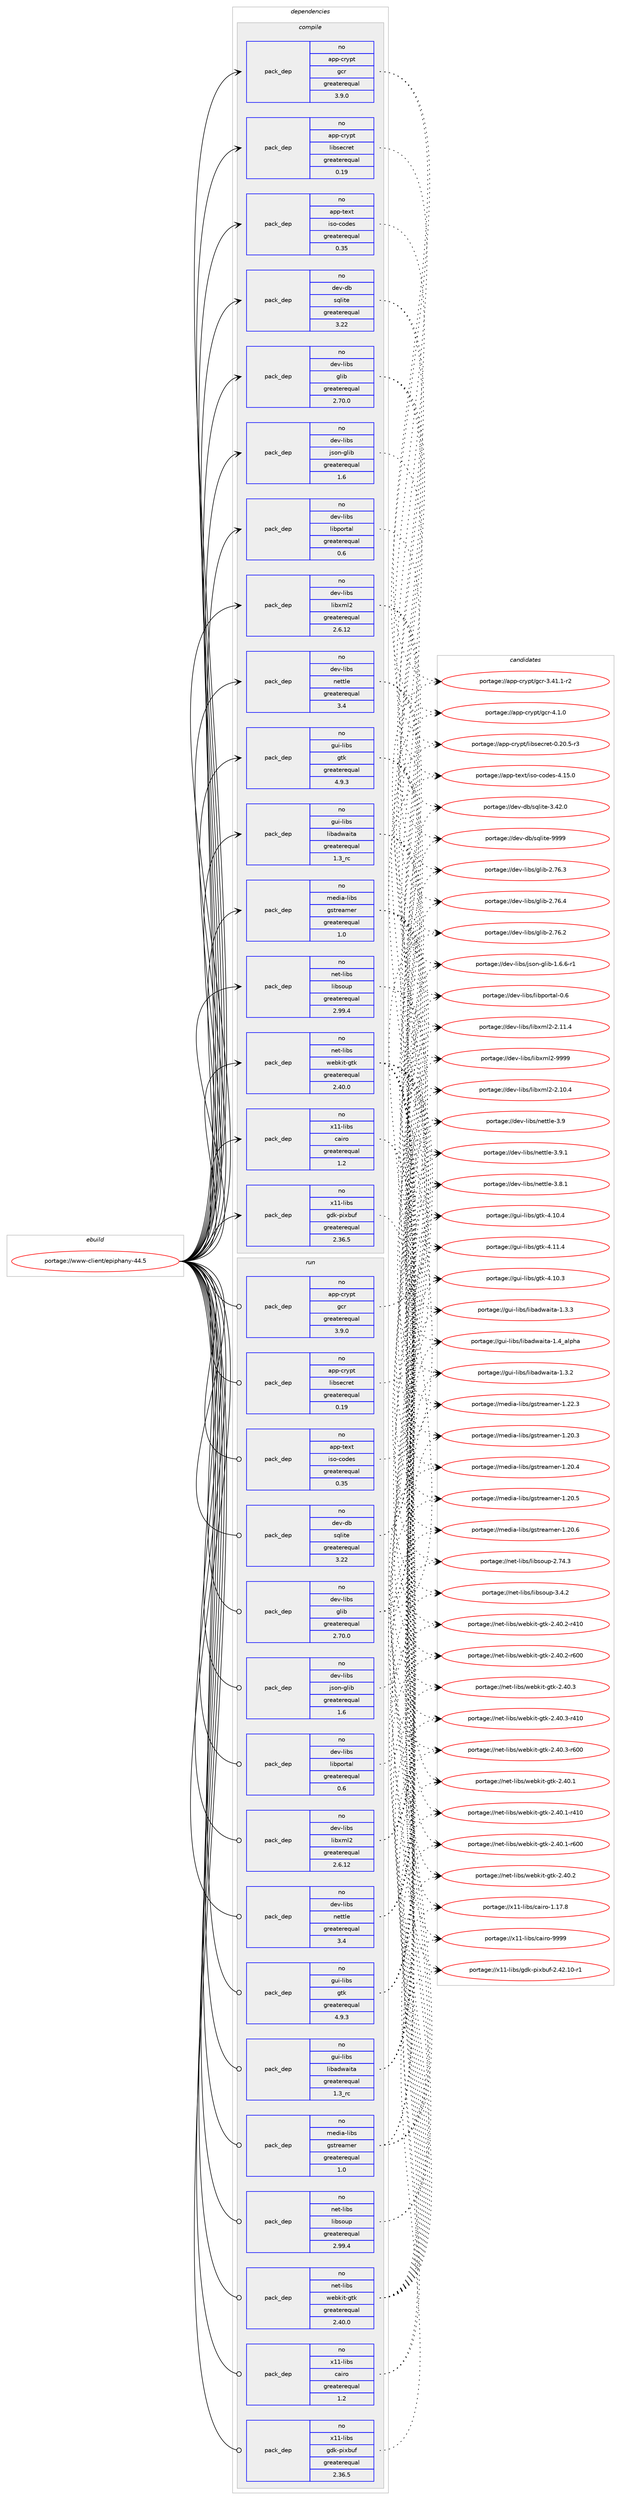 digraph prolog {

# *************
# Graph options
# *************

newrank=true;
concentrate=true;
compound=true;
graph [rankdir=LR,fontname=Helvetica,fontsize=10,ranksep=1.5];#, ranksep=2.5, nodesep=0.2];
edge  [arrowhead=vee];
node  [fontname=Helvetica,fontsize=10];

# **********
# The ebuild
# **********

subgraph cluster_leftcol {
color=gray;
rank=same;
label=<<i>ebuild</i>>;
id [label="portage://www-client/epiphany-44.5", color=red, width=4, href="../www-client/epiphany-44.5.svg"];
}

# ****************
# The dependencies
# ****************

subgraph cluster_midcol {
color=gray;
label=<<i>dependencies</i>>;
subgraph cluster_compile {
fillcolor="#eeeeee";
style=filled;
label=<<i>compile</i>>;
# *** BEGIN UNKNOWN DEPENDENCY TYPE (TODO) ***
# id -> package_dependency(portage://www-client/epiphany-44.5,install,no,app-arch,libarchive,none,[,,],any_same_slot,[])
# *** END UNKNOWN DEPENDENCY TYPE (TODO) ***

subgraph pack1407 {
dependency2728 [label=<<TABLE BORDER="0" CELLBORDER="1" CELLSPACING="0" CELLPADDING="4" WIDTH="220"><TR><TD ROWSPAN="6" CELLPADDING="30">pack_dep</TD></TR><TR><TD WIDTH="110">no</TD></TR><TR><TD>app-crypt</TD></TR><TR><TD>gcr</TD></TR><TR><TD>greaterequal</TD></TR><TR><TD>3.9.0</TD></TR></TABLE>>, shape=none, color=blue];
}
id:e -> dependency2728:w [weight=20,style="solid",arrowhead="vee"];
subgraph pack1408 {
dependency2729 [label=<<TABLE BORDER="0" CELLBORDER="1" CELLSPACING="0" CELLPADDING="4" WIDTH="220"><TR><TD ROWSPAN="6" CELLPADDING="30">pack_dep</TD></TR><TR><TD WIDTH="110">no</TD></TR><TR><TD>app-crypt</TD></TR><TR><TD>libsecret</TD></TR><TR><TD>greaterequal</TD></TR><TR><TD>0.19</TD></TR></TABLE>>, shape=none, color=blue];
}
id:e -> dependency2729:w [weight=20,style="solid",arrowhead="vee"];
subgraph pack1409 {
dependency2730 [label=<<TABLE BORDER="0" CELLBORDER="1" CELLSPACING="0" CELLPADDING="4" WIDTH="220"><TR><TD ROWSPAN="6" CELLPADDING="30">pack_dep</TD></TR><TR><TD WIDTH="110">no</TD></TR><TR><TD>app-text</TD></TR><TR><TD>iso-codes</TD></TR><TR><TD>greaterequal</TD></TR><TR><TD>0.35</TD></TR></TABLE>>, shape=none, color=blue];
}
id:e -> dependency2730:w [weight=20,style="solid",arrowhead="vee"];
subgraph pack1410 {
dependency2731 [label=<<TABLE BORDER="0" CELLBORDER="1" CELLSPACING="0" CELLPADDING="4" WIDTH="220"><TR><TD ROWSPAN="6" CELLPADDING="30">pack_dep</TD></TR><TR><TD WIDTH="110">no</TD></TR><TR><TD>dev-db</TD></TR><TR><TD>sqlite</TD></TR><TR><TD>greaterequal</TD></TR><TR><TD>3.22</TD></TR></TABLE>>, shape=none, color=blue];
}
id:e -> dependency2731:w [weight=20,style="solid",arrowhead="vee"];
subgraph pack1411 {
dependency2732 [label=<<TABLE BORDER="0" CELLBORDER="1" CELLSPACING="0" CELLPADDING="4" WIDTH="220"><TR><TD ROWSPAN="6" CELLPADDING="30">pack_dep</TD></TR><TR><TD WIDTH="110">no</TD></TR><TR><TD>dev-libs</TD></TR><TR><TD>glib</TD></TR><TR><TD>greaterequal</TD></TR><TR><TD>2.70.0</TD></TR></TABLE>>, shape=none, color=blue];
}
id:e -> dependency2732:w [weight=20,style="solid",arrowhead="vee"];
# *** BEGIN UNKNOWN DEPENDENCY TYPE (TODO) ***
# id -> package_dependency(portage://www-client/epiphany-44.5,install,no,dev-libs,gmp,none,[,,],[slot(0),equal],[])
# *** END UNKNOWN DEPENDENCY TYPE (TODO) ***

subgraph pack1412 {
dependency2733 [label=<<TABLE BORDER="0" CELLBORDER="1" CELLSPACING="0" CELLPADDING="4" WIDTH="220"><TR><TD ROWSPAN="6" CELLPADDING="30">pack_dep</TD></TR><TR><TD WIDTH="110">no</TD></TR><TR><TD>dev-libs</TD></TR><TR><TD>json-glib</TD></TR><TR><TD>greaterequal</TD></TR><TR><TD>1.6</TD></TR></TABLE>>, shape=none, color=blue];
}
id:e -> dependency2733:w [weight=20,style="solid",arrowhead="vee"];
subgraph pack1413 {
dependency2734 [label=<<TABLE BORDER="0" CELLBORDER="1" CELLSPACING="0" CELLPADDING="4" WIDTH="220"><TR><TD ROWSPAN="6" CELLPADDING="30">pack_dep</TD></TR><TR><TD WIDTH="110">no</TD></TR><TR><TD>dev-libs</TD></TR><TR><TD>libportal</TD></TR><TR><TD>greaterequal</TD></TR><TR><TD>0.6</TD></TR></TABLE>>, shape=none, color=blue];
}
id:e -> dependency2734:w [weight=20,style="solid",arrowhead="vee"];
subgraph pack1414 {
dependency2735 [label=<<TABLE BORDER="0" CELLBORDER="1" CELLSPACING="0" CELLPADDING="4" WIDTH="220"><TR><TD ROWSPAN="6" CELLPADDING="30">pack_dep</TD></TR><TR><TD WIDTH="110">no</TD></TR><TR><TD>dev-libs</TD></TR><TR><TD>libxml2</TD></TR><TR><TD>greaterequal</TD></TR><TR><TD>2.6.12</TD></TR></TABLE>>, shape=none, color=blue];
}
id:e -> dependency2735:w [weight=20,style="solid",arrowhead="vee"];
subgraph pack1415 {
dependency2736 [label=<<TABLE BORDER="0" CELLBORDER="1" CELLSPACING="0" CELLPADDING="4" WIDTH="220"><TR><TD ROWSPAN="6" CELLPADDING="30">pack_dep</TD></TR><TR><TD WIDTH="110">no</TD></TR><TR><TD>dev-libs</TD></TR><TR><TD>nettle</TD></TR><TR><TD>greaterequal</TD></TR><TR><TD>3.4</TD></TR></TABLE>>, shape=none, color=blue];
}
id:e -> dependency2736:w [weight=20,style="solid",arrowhead="vee"];
# *** BEGIN UNKNOWN DEPENDENCY TYPE (TODO) ***
# id -> package_dependency(portage://www-client/epiphany-44.5,install,no,gnome-base,gsettings-desktop-schemas,none,[,,],[],[])
# *** END UNKNOWN DEPENDENCY TYPE (TODO) ***

subgraph pack1416 {
dependency2737 [label=<<TABLE BORDER="0" CELLBORDER="1" CELLSPACING="0" CELLPADDING="4" WIDTH="220"><TR><TD ROWSPAN="6" CELLPADDING="30">pack_dep</TD></TR><TR><TD WIDTH="110">no</TD></TR><TR><TD>gui-libs</TD></TR><TR><TD>gtk</TD></TR><TR><TD>greaterequal</TD></TR><TR><TD>4.9.3</TD></TR></TABLE>>, shape=none, color=blue];
}
id:e -> dependency2737:w [weight=20,style="solid",arrowhead="vee"];
subgraph pack1417 {
dependency2738 [label=<<TABLE BORDER="0" CELLBORDER="1" CELLSPACING="0" CELLPADDING="4" WIDTH="220"><TR><TD ROWSPAN="6" CELLPADDING="30">pack_dep</TD></TR><TR><TD WIDTH="110">no</TD></TR><TR><TD>gui-libs</TD></TR><TR><TD>libadwaita</TD></TR><TR><TD>greaterequal</TD></TR><TR><TD>1.3_rc</TD></TR></TABLE>>, shape=none, color=blue];
}
id:e -> dependency2738:w [weight=20,style="solid",arrowhead="vee"];
subgraph pack1418 {
dependency2739 [label=<<TABLE BORDER="0" CELLBORDER="1" CELLSPACING="0" CELLPADDING="4" WIDTH="220"><TR><TD ROWSPAN="6" CELLPADDING="30">pack_dep</TD></TR><TR><TD WIDTH="110">no</TD></TR><TR><TD>media-libs</TD></TR><TR><TD>gstreamer</TD></TR><TR><TD>greaterequal</TD></TR><TR><TD>1.0</TD></TR></TABLE>>, shape=none, color=blue];
}
id:e -> dependency2739:w [weight=20,style="solid",arrowhead="vee"];
subgraph pack1419 {
dependency2740 [label=<<TABLE BORDER="0" CELLBORDER="1" CELLSPACING="0" CELLPADDING="4" WIDTH="220"><TR><TD ROWSPAN="6" CELLPADDING="30">pack_dep</TD></TR><TR><TD WIDTH="110">no</TD></TR><TR><TD>net-libs</TD></TR><TR><TD>libsoup</TD></TR><TR><TD>greaterequal</TD></TR><TR><TD>2.99.4</TD></TR></TABLE>>, shape=none, color=blue];
}
id:e -> dependency2740:w [weight=20,style="solid",arrowhead="vee"];
subgraph pack1420 {
dependency2741 [label=<<TABLE BORDER="0" CELLBORDER="1" CELLSPACING="0" CELLPADDING="4" WIDTH="220"><TR><TD ROWSPAN="6" CELLPADDING="30">pack_dep</TD></TR><TR><TD WIDTH="110">no</TD></TR><TR><TD>net-libs</TD></TR><TR><TD>webkit-gtk</TD></TR><TR><TD>greaterequal</TD></TR><TR><TD>2.40.0</TD></TR></TABLE>>, shape=none, color=blue];
}
id:e -> dependency2741:w [weight=20,style="solid",arrowhead="vee"];
subgraph pack1421 {
dependency2742 [label=<<TABLE BORDER="0" CELLBORDER="1" CELLSPACING="0" CELLPADDING="4" WIDTH="220"><TR><TD ROWSPAN="6" CELLPADDING="30">pack_dep</TD></TR><TR><TD WIDTH="110">no</TD></TR><TR><TD>x11-libs</TD></TR><TR><TD>cairo</TD></TR><TR><TD>greaterequal</TD></TR><TR><TD>1.2</TD></TR></TABLE>>, shape=none, color=blue];
}
id:e -> dependency2742:w [weight=20,style="solid",arrowhead="vee"];
subgraph pack1422 {
dependency2743 [label=<<TABLE BORDER="0" CELLBORDER="1" CELLSPACING="0" CELLPADDING="4" WIDTH="220"><TR><TD ROWSPAN="6" CELLPADDING="30">pack_dep</TD></TR><TR><TD WIDTH="110">no</TD></TR><TR><TD>x11-libs</TD></TR><TR><TD>gdk-pixbuf</TD></TR><TR><TD>greaterequal</TD></TR><TR><TD>2.36.5</TD></TR></TABLE>>, shape=none, color=blue];
}
id:e -> dependency2743:w [weight=20,style="solid",arrowhead="vee"];
}
subgraph cluster_compileandrun {
fillcolor="#eeeeee";
style=filled;
label=<<i>compile and run</i>>;
}
subgraph cluster_run {
fillcolor="#eeeeee";
style=filled;
label=<<i>run</i>>;
# *** BEGIN UNKNOWN DEPENDENCY TYPE (TODO) ***
# id -> package_dependency(portage://www-client/epiphany-44.5,run,no,app-arch,libarchive,none,[,,],any_same_slot,[])
# *** END UNKNOWN DEPENDENCY TYPE (TODO) ***

subgraph pack1423 {
dependency2744 [label=<<TABLE BORDER="0" CELLBORDER="1" CELLSPACING="0" CELLPADDING="4" WIDTH="220"><TR><TD ROWSPAN="6" CELLPADDING="30">pack_dep</TD></TR><TR><TD WIDTH="110">no</TD></TR><TR><TD>app-crypt</TD></TR><TR><TD>gcr</TD></TR><TR><TD>greaterequal</TD></TR><TR><TD>3.9.0</TD></TR></TABLE>>, shape=none, color=blue];
}
id:e -> dependency2744:w [weight=20,style="solid",arrowhead="odot"];
subgraph pack1424 {
dependency2745 [label=<<TABLE BORDER="0" CELLBORDER="1" CELLSPACING="0" CELLPADDING="4" WIDTH="220"><TR><TD ROWSPAN="6" CELLPADDING="30">pack_dep</TD></TR><TR><TD WIDTH="110">no</TD></TR><TR><TD>app-crypt</TD></TR><TR><TD>libsecret</TD></TR><TR><TD>greaterequal</TD></TR><TR><TD>0.19</TD></TR></TABLE>>, shape=none, color=blue];
}
id:e -> dependency2745:w [weight=20,style="solid",arrowhead="odot"];
subgraph pack1425 {
dependency2746 [label=<<TABLE BORDER="0" CELLBORDER="1" CELLSPACING="0" CELLPADDING="4" WIDTH="220"><TR><TD ROWSPAN="6" CELLPADDING="30">pack_dep</TD></TR><TR><TD WIDTH="110">no</TD></TR><TR><TD>app-text</TD></TR><TR><TD>iso-codes</TD></TR><TR><TD>greaterequal</TD></TR><TR><TD>0.35</TD></TR></TABLE>>, shape=none, color=blue];
}
id:e -> dependency2746:w [weight=20,style="solid",arrowhead="odot"];
subgraph pack1426 {
dependency2747 [label=<<TABLE BORDER="0" CELLBORDER="1" CELLSPACING="0" CELLPADDING="4" WIDTH="220"><TR><TD ROWSPAN="6" CELLPADDING="30">pack_dep</TD></TR><TR><TD WIDTH="110">no</TD></TR><TR><TD>dev-db</TD></TR><TR><TD>sqlite</TD></TR><TR><TD>greaterequal</TD></TR><TR><TD>3.22</TD></TR></TABLE>>, shape=none, color=blue];
}
id:e -> dependency2747:w [weight=20,style="solid",arrowhead="odot"];
subgraph pack1427 {
dependency2748 [label=<<TABLE BORDER="0" CELLBORDER="1" CELLSPACING="0" CELLPADDING="4" WIDTH="220"><TR><TD ROWSPAN="6" CELLPADDING="30">pack_dep</TD></TR><TR><TD WIDTH="110">no</TD></TR><TR><TD>dev-libs</TD></TR><TR><TD>glib</TD></TR><TR><TD>greaterequal</TD></TR><TR><TD>2.70.0</TD></TR></TABLE>>, shape=none, color=blue];
}
id:e -> dependency2748:w [weight=20,style="solid",arrowhead="odot"];
# *** BEGIN UNKNOWN DEPENDENCY TYPE (TODO) ***
# id -> package_dependency(portage://www-client/epiphany-44.5,run,no,dev-libs,gmp,none,[,,],[slot(0),equal],[])
# *** END UNKNOWN DEPENDENCY TYPE (TODO) ***

subgraph pack1428 {
dependency2749 [label=<<TABLE BORDER="0" CELLBORDER="1" CELLSPACING="0" CELLPADDING="4" WIDTH="220"><TR><TD ROWSPAN="6" CELLPADDING="30">pack_dep</TD></TR><TR><TD WIDTH="110">no</TD></TR><TR><TD>dev-libs</TD></TR><TR><TD>json-glib</TD></TR><TR><TD>greaterequal</TD></TR><TR><TD>1.6</TD></TR></TABLE>>, shape=none, color=blue];
}
id:e -> dependency2749:w [weight=20,style="solid",arrowhead="odot"];
subgraph pack1429 {
dependency2750 [label=<<TABLE BORDER="0" CELLBORDER="1" CELLSPACING="0" CELLPADDING="4" WIDTH="220"><TR><TD ROWSPAN="6" CELLPADDING="30">pack_dep</TD></TR><TR><TD WIDTH="110">no</TD></TR><TR><TD>dev-libs</TD></TR><TR><TD>libportal</TD></TR><TR><TD>greaterequal</TD></TR><TR><TD>0.6</TD></TR></TABLE>>, shape=none, color=blue];
}
id:e -> dependency2750:w [weight=20,style="solid",arrowhead="odot"];
subgraph pack1430 {
dependency2751 [label=<<TABLE BORDER="0" CELLBORDER="1" CELLSPACING="0" CELLPADDING="4" WIDTH="220"><TR><TD ROWSPAN="6" CELLPADDING="30">pack_dep</TD></TR><TR><TD WIDTH="110">no</TD></TR><TR><TD>dev-libs</TD></TR><TR><TD>libxml2</TD></TR><TR><TD>greaterequal</TD></TR><TR><TD>2.6.12</TD></TR></TABLE>>, shape=none, color=blue];
}
id:e -> dependency2751:w [weight=20,style="solid",arrowhead="odot"];
subgraph pack1431 {
dependency2752 [label=<<TABLE BORDER="0" CELLBORDER="1" CELLSPACING="0" CELLPADDING="4" WIDTH="220"><TR><TD ROWSPAN="6" CELLPADDING="30">pack_dep</TD></TR><TR><TD WIDTH="110">no</TD></TR><TR><TD>dev-libs</TD></TR><TR><TD>nettle</TD></TR><TR><TD>greaterequal</TD></TR><TR><TD>3.4</TD></TR></TABLE>>, shape=none, color=blue];
}
id:e -> dependency2752:w [weight=20,style="solid",arrowhead="odot"];
# *** BEGIN UNKNOWN DEPENDENCY TYPE (TODO) ***
# id -> package_dependency(portage://www-client/epiphany-44.5,run,no,gnome-base,gsettings-desktop-schemas,none,[,,],[],[])
# *** END UNKNOWN DEPENDENCY TYPE (TODO) ***

subgraph pack1432 {
dependency2753 [label=<<TABLE BORDER="0" CELLBORDER="1" CELLSPACING="0" CELLPADDING="4" WIDTH="220"><TR><TD ROWSPAN="6" CELLPADDING="30">pack_dep</TD></TR><TR><TD WIDTH="110">no</TD></TR><TR><TD>gui-libs</TD></TR><TR><TD>gtk</TD></TR><TR><TD>greaterequal</TD></TR><TR><TD>4.9.3</TD></TR></TABLE>>, shape=none, color=blue];
}
id:e -> dependency2753:w [weight=20,style="solid",arrowhead="odot"];
subgraph pack1433 {
dependency2754 [label=<<TABLE BORDER="0" CELLBORDER="1" CELLSPACING="0" CELLPADDING="4" WIDTH="220"><TR><TD ROWSPAN="6" CELLPADDING="30">pack_dep</TD></TR><TR><TD WIDTH="110">no</TD></TR><TR><TD>gui-libs</TD></TR><TR><TD>libadwaita</TD></TR><TR><TD>greaterequal</TD></TR><TR><TD>1.3_rc</TD></TR></TABLE>>, shape=none, color=blue];
}
id:e -> dependency2754:w [weight=20,style="solid",arrowhead="odot"];
subgraph pack1434 {
dependency2755 [label=<<TABLE BORDER="0" CELLBORDER="1" CELLSPACING="0" CELLPADDING="4" WIDTH="220"><TR><TD ROWSPAN="6" CELLPADDING="30">pack_dep</TD></TR><TR><TD WIDTH="110">no</TD></TR><TR><TD>media-libs</TD></TR><TR><TD>gstreamer</TD></TR><TR><TD>greaterequal</TD></TR><TR><TD>1.0</TD></TR></TABLE>>, shape=none, color=blue];
}
id:e -> dependency2755:w [weight=20,style="solid",arrowhead="odot"];
subgraph pack1435 {
dependency2756 [label=<<TABLE BORDER="0" CELLBORDER="1" CELLSPACING="0" CELLPADDING="4" WIDTH="220"><TR><TD ROWSPAN="6" CELLPADDING="30">pack_dep</TD></TR><TR><TD WIDTH="110">no</TD></TR><TR><TD>net-libs</TD></TR><TR><TD>libsoup</TD></TR><TR><TD>greaterequal</TD></TR><TR><TD>2.99.4</TD></TR></TABLE>>, shape=none, color=blue];
}
id:e -> dependency2756:w [weight=20,style="solid",arrowhead="odot"];
subgraph pack1436 {
dependency2757 [label=<<TABLE BORDER="0" CELLBORDER="1" CELLSPACING="0" CELLPADDING="4" WIDTH="220"><TR><TD ROWSPAN="6" CELLPADDING="30">pack_dep</TD></TR><TR><TD WIDTH="110">no</TD></TR><TR><TD>net-libs</TD></TR><TR><TD>webkit-gtk</TD></TR><TR><TD>greaterequal</TD></TR><TR><TD>2.40.0</TD></TR></TABLE>>, shape=none, color=blue];
}
id:e -> dependency2757:w [weight=20,style="solid",arrowhead="odot"];
subgraph pack1437 {
dependency2758 [label=<<TABLE BORDER="0" CELLBORDER="1" CELLSPACING="0" CELLPADDING="4" WIDTH="220"><TR><TD ROWSPAN="6" CELLPADDING="30">pack_dep</TD></TR><TR><TD WIDTH="110">no</TD></TR><TR><TD>x11-libs</TD></TR><TR><TD>cairo</TD></TR><TR><TD>greaterequal</TD></TR><TR><TD>1.2</TD></TR></TABLE>>, shape=none, color=blue];
}
id:e -> dependency2758:w [weight=20,style="solid",arrowhead="odot"];
subgraph pack1438 {
dependency2759 [label=<<TABLE BORDER="0" CELLBORDER="1" CELLSPACING="0" CELLPADDING="4" WIDTH="220"><TR><TD ROWSPAN="6" CELLPADDING="30">pack_dep</TD></TR><TR><TD WIDTH="110">no</TD></TR><TR><TD>x11-libs</TD></TR><TR><TD>gdk-pixbuf</TD></TR><TR><TD>greaterequal</TD></TR><TR><TD>2.36.5</TD></TR></TABLE>>, shape=none, color=blue];
}
id:e -> dependency2759:w [weight=20,style="solid",arrowhead="odot"];
# *** BEGIN UNKNOWN DEPENDENCY TYPE (TODO) ***
# id -> package_dependency(portage://www-client/epiphany-44.5,run,no,x11-themes,adwaita-icon-theme,none,[,,],[],[])
# *** END UNKNOWN DEPENDENCY TYPE (TODO) ***

}
}

# **************
# The candidates
# **************

subgraph cluster_choices {
rank=same;
color=gray;
label=<<i>candidates</i>>;

subgraph choice1407 {
color=black;
nodesep=1;
choice9711211245991141211121164710399114455146524946494511450 [label="portage://app-crypt/gcr-3.41.1-r2", color=red, width=4,href="../app-crypt/gcr-3.41.1-r2.svg"];
choice9711211245991141211121164710399114455246494648 [label="portage://app-crypt/gcr-4.1.0", color=red, width=4,href="../app-crypt/gcr-4.1.0.svg"];
dependency2728:e -> choice9711211245991141211121164710399114455146524946494511450:w [style=dotted,weight="100"];
dependency2728:e -> choice9711211245991141211121164710399114455246494648:w [style=dotted,weight="100"];
}
subgraph choice1408 {
color=black;
nodesep=1;
choice971121124599114121112116471081059811510199114101116454846504846534511451 [label="portage://app-crypt/libsecret-0.20.5-r3", color=red, width=4,href="../app-crypt/libsecret-0.20.5-r3.svg"];
dependency2729:e -> choice971121124599114121112116471081059811510199114101116454846504846534511451:w [style=dotted,weight="100"];
}
subgraph choice1409 {
color=black;
nodesep=1;
choice971121124511610112011647105115111459911110010111545524649534648 [label="portage://app-text/iso-codes-4.15.0", color=red, width=4,href="../app-text/iso-codes-4.15.0.svg"];
dependency2730:e -> choice971121124511610112011647105115111459911110010111545524649534648:w [style=dotted,weight="100"];
}
subgraph choice1410 {
color=black;
nodesep=1;
choice10010111845100984711511310810511610145514652504648 [label="portage://dev-db/sqlite-3.42.0", color=red, width=4,href="../dev-db/sqlite-3.42.0.svg"];
choice1001011184510098471151131081051161014557575757 [label="portage://dev-db/sqlite-9999", color=red, width=4,href="../dev-db/sqlite-9999.svg"];
dependency2731:e -> choice10010111845100984711511310810511610145514652504648:w [style=dotted,weight="100"];
dependency2731:e -> choice1001011184510098471151131081051161014557575757:w [style=dotted,weight="100"];
}
subgraph choice1411 {
color=black;
nodesep=1;
choice1001011184510810598115471031081059845504655544650 [label="portage://dev-libs/glib-2.76.2", color=red, width=4,href="../dev-libs/glib-2.76.2.svg"];
choice1001011184510810598115471031081059845504655544651 [label="portage://dev-libs/glib-2.76.3", color=red, width=4,href="../dev-libs/glib-2.76.3.svg"];
choice1001011184510810598115471031081059845504655544652 [label="portage://dev-libs/glib-2.76.4", color=red, width=4,href="../dev-libs/glib-2.76.4.svg"];
dependency2732:e -> choice1001011184510810598115471031081059845504655544650:w [style=dotted,weight="100"];
dependency2732:e -> choice1001011184510810598115471031081059845504655544651:w [style=dotted,weight="100"];
dependency2732:e -> choice1001011184510810598115471031081059845504655544652:w [style=dotted,weight="100"];
}
subgraph choice1412 {
color=black;
nodesep=1;
choice10010111845108105981154710611511111045103108105984549465446544511449 [label="portage://dev-libs/json-glib-1.6.6-r1", color=red, width=4,href="../dev-libs/json-glib-1.6.6-r1.svg"];
dependency2733:e -> choice10010111845108105981154710611511111045103108105984549465446544511449:w [style=dotted,weight="100"];
}
subgraph choice1413 {
color=black;
nodesep=1;
choice100101118451081059811547108105981121111141169710845484654 [label="portage://dev-libs/libportal-0.6", color=red, width=4,href="../dev-libs/libportal-0.6.svg"];
dependency2734:e -> choice100101118451081059811547108105981121111141169710845484654:w [style=dotted,weight="100"];
}
subgraph choice1414 {
color=black;
nodesep=1;
choice100101118451081059811547108105981201091085045504649484652 [label="portage://dev-libs/libxml2-2.10.4", color=red, width=4,href="../dev-libs/libxml2-2.10.4.svg"];
choice100101118451081059811547108105981201091085045504649494652 [label="portage://dev-libs/libxml2-2.11.4", color=red, width=4,href="../dev-libs/libxml2-2.11.4.svg"];
choice10010111845108105981154710810598120109108504557575757 [label="portage://dev-libs/libxml2-9999", color=red, width=4,href="../dev-libs/libxml2-9999.svg"];
dependency2735:e -> choice100101118451081059811547108105981201091085045504649484652:w [style=dotted,weight="100"];
dependency2735:e -> choice100101118451081059811547108105981201091085045504649494652:w [style=dotted,weight="100"];
dependency2735:e -> choice10010111845108105981154710810598120109108504557575757:w [style=dotted,weight="100"];
}
subgraph choice1415 {
color=black;
nodesep=1;
choice100101118451081059811547110101116116108101455146564649 [label="portage://dev-libs/nettle-3.8.1", color=red, width=4,href="../dev-libs/nettle-3.8.1.svg"];
choice10010111845108105981154711010111611610810145514657 [label="portage://dev-libs/nettle-3.9", color=red, width=4,href="../dev-libs/nettle-3.9.svg"];
choice100101118451081059811547110101116116108101455146574649 [label="portage://dev-libs/nettle-3.9.1", color=red, width=4,href="../dev-libs/nettle-3.9.1.svg"];
dependency2736:e -> choice100101118451081059811547110101116116108101455146564649:w [style=dotted,weight="100"];
dependency2736:e -> choice10010111845108105981154711010111611610810145514657:w [style=dotted,weight="100"];
dependency2736:e -> choice100101118451081059811547110101116116108101455146574649:w [style=dotted,weight="100"];
}
subgraph choice1416 {
color=black;
nodesep=1;
choice10311710545108105981154710311610745524649484651 [label="portage://gui-libs/gtk-4.10.3", color=red, width=4,href="../gui-libs/gtk-4.10.3.svg"];
choice10311710545108105981154710311610745524649484652 [label="portage://gui-libs/gtk-4.10.4", color=red, width=4,href="../gui-libs/gtk-4.10.4.svg"];
choice10311710545108105981154710311610745524649494652 [label="portage://gui-libs/gtk-4.11.4", color=red, width=4,href="../gui-libs/gtk-4.11.4.svg"];
dependency2737:e -> choice10311710545108105981154710311610745524649484651:w [style=dotted,weight="100"];
dependency2737:e -> choice10311710545108105981154710311610745524649484652:w [style=dotted,weight="100"];
dependency2737:e -> choice10311710545108105981154710311610745524649494652:w [style=dotted,weight="100"];
}
subgraph choice1417 {
color=black;
nodesep=1;
choice10311710545108105981154710810598971001199710511697454946514650 [label="portage://gui-libs/libadwaita-1.3.2", color=red, width=4,href="../gui-libs/libadwaita-1.3.2.svg"];
choice10311710545108105981154710810598971001199710511697454946514651 [label="portage://gui-libs/libadwaita-1.3.3", color=red, width=4,href="../gui-libs/libadwaita-1.3.3.svg"];
choice1031171054510810598115471081059897100119971051169745494652959710811210497 [label="portage://gui-libs/libadwaita-1.4_alpha", color=red, width=4,href="../gui-libs/libadwaita-1.4_alpha.svg"];
dependency2738:e -> choice10311710545108105981154710810598971001199710511697454946514650:w [style=dotted,weight="100"];
dependency2738:e -> choice10311710545108105981154710810598971001199710511697454946514651:w [style=dotted,weight="100"];
dependency2738:e -> choice1031171054510810598115471081059897100119971051169745494652959710811210497:w [style=dotted,weight="100"];
}
subgraph choice1418 {
color=black;
nodesep=1;
choice109101100105974510810598115471031151161141019710910111445494650484651 [label="portage://media-libs/gstreamer-1.20.3", color=red, width=4,href="../media-libs/gstreamer-1.20.3.svg"];
choice109101100105974510810598115471031151161141019710910111445494650484652 [label="portage://media-libs/gstreamer-1.20.4", color=red, width=4,href="../media-libs/gstreamer-1.20.4.svg"];
choice109101100105974510810598115471031151161141019710910111445494650484653 [label="portage://media-libs/gstreamer-1.20.5", color=red, width=4,href="../media-libs/gstreamer-1.20.5.svg"];
choice109101100105974510810598115471031151161141019710910111445494650484654 [label="portage://media-libs/gstreamer-1.20.6", color=red, width=4,href="../media-libs/gstreamer-1.20.6.svg"];
choice109101100105974510810598115471031151161141019710910111445494650504651 [label="portage://media-libs/gstreamer-1.22.3", color=red, width=4,href="../media-libs/gstreamer-1.22.3.svg"];
dependency2739:e -> choice109101100105974510810598115471031151161141019710910111445494650484651:w [style=dotted,weight="100"];
dependency2739:e -> choice109101100105974510810598115471031151161141019710910111445494650484652:w [style=dotted,weight="100"];
dependency2739:e -> choice109101100105974510810598115471031151161141019710910111445494650484653:w [style=dotted,weight="100"];
dependency2739:e -> choice109101100105974510810598115471031151161141019710910111445494650484654:w [style=dotted,weight="100"];
dependency2739:e -> choice109101100105974510810598115471031151161141019710910111445494650504651:w [style=dotted,weight="100"];
}
subgraph choice1419 {
color=black;
nodesep=1;
choice1101011164510810598115471081059811511111711245504655524651 [label="portage://net-libs/libsoup-2.74.3", color=red, width=4,href="../net-libs/libsoup-2.74.3.svg"];
choice11010111645108105981154710810598115111117112455146524650 [label="portage://net-libs/libsoup-3.4.2", color=red, width=4,href="../net-libs/libsoup-3.4.2.svg"];
dependency2740:e -> choice1101011164510810598115471081059811511111711245504655524651:w [style=dotted,weight="100"];
dependency2740:e -> choice11010111645108105981154710810598115111117112455146524650:w [style=dotted,weight="100"];
}
subgraph choice1420 {
color=black;
nodesep=1;
choice110101116451081059811547119101981071051164510311610745504652484649 [label="portage://net-libs/webkit-gtk-2.40.1", color=red, width=4,href="../net-libs/webkit-gtk-2.40.1.svg"];
choice11010111645108105981154711910198107105116451031161074550465248464945114524948 [label="portage://net-libs/webkit-gtk-2.40.1-r410", color=red, width=4,href="../net-libs/webkit-gtk-2.40.1-r410.svg"];
choice11010111645108105981154711910198107105116451031161074550465248464945114544848 [label="portage://net-libs/webkit-gtk-2.40.1-r600", color=red, width=4,href="../net-libs/webkit-gtk-2.40.1-r600.svg"];
choice110101116451081059811547119101981071051164510311610745504652484650 [label="portage://net-libs/webkit-gtk-2.40.2", color=red, width=4,href="../net-libs/webkit-gtk-2.40.2.svg"];
choice11010111645108105981154711910198107105116451031161074550465248465045114524948 [label="portage://net-libs/webkit-gtk-2.40.2-r410", color=red, width=4,href="../net-libs/webkit-gtk-2.40.2-r410.svg"];
choice11010111645108105981154711910198107105116451031161074550465248465045114544848 [label="portage://net-libs/webkit-gtk-2.40.2-r600", color=red, width=4,href="../net-libs/webkit-gtk-2.40.2-r600.svg"];
choice110101116451081059811547119101981071051164510311610745504652484651 [label="portage://net-libs/webkit-gtk-2.40.3", color=red, width=4,href="../net-libs/webkit-gtk-2.40.3.svg"];
choice11010111645108105981154711910198107105116451031161074550465248465145114524948 [label="portage://net-libs/webkit-gtk-2.40.3-r410", color=red, width=4,href="../net-libs/webkit-gtk-2.40.3-r410.svg"];
choice11010111645108105981154711910198107105116451031161074550465248465145114544848 [label="portage://net-libs/webkit-gtk-2.40.3-r600", color=red, width=4,href="../net-libs/webkit-gtk-2.40.3-r600.svg"];
dependency2741:e -> choice110101116451081059811547119101981071051164510311610745504652484649:w [style=dotted,weight="100"];
dependency2741:e -> choice11010111645108105981154711910198107105116451031161074550465248464945114524948:w [style=dotted,weight="100"];
dependency2741:e -> choice11010111645108105981154711910198107105116451031161074550465248464945114544848:w [style=dotted,weight="100"];
dependency2741:e -> choice110101116451081059811547119101981071051164510311610745504652484650:w [style=dotted,weight="100"];
dependency2741:e -> choice11010111645108105981154711910198107105116451031161074550465248465045114524948:w [style=dotted,weight="100"];
dependency2741:e -> choice11010111645108105981154711910198107105116451031161074550465248465045114544848:w [style=dotted,weight="100"];
dependency2741:e -> choice110101116451081059811547119101981071051164510311610745504652484651:w [style=dotted,weight="100"];
dependency2741:e -> choice11010111645108105981154711910198107105116451031161074550465248465145114524948:w [style=dotted,weight="100"];
dependency2741:e -> choice11010111645108105981154711910198107105116451031161074550465248465145114544848:w [style=dotted,weight="100"];
}
subgraph choice1421 {
color=black;
nodesep=1;
choice1204949451081059811547999710511411145494649554656 [label="portage://x11-libs/cairo-1.17.8", color=red, width=4,href="../x11-libs/cairo-1.17.8.svg"];
choice120494945108105981154799971051141114557575757 [label="portage://x11-libs/cairo-9999", color=red, width=4,href="../x11-libs/cairo-9999.svg"];
dependency2742:e -> choice1204949451081059811547999710511411145494649554656:w [style=dotted,weight="100"];
dependency2742:e -> choice120494945108105981154799971051141114557575757:w [style=dotted,weight="100"];
}
subgraph choice1422 {
color=black;
nodesep=1;
choice1204949451081059811547103100107451121051209811710245504652504649484511449 [label="portage://x11-libs/gdk-pixbuf-2.42.10-r1", color=red, width=4,href="../x11-libs/gdk-pixbuf-2.42.10-r1.svg"];
dependency2743:e -> choice1204949451081059811547103100107451121051209811710245504652504649484511449:w [style=dotted,weight="100"];
}
subgraph choice1423 {
color=black;
nodesep=1;
choice9711211245991141211121164710399114455146524946494511450 [label="portage://app-crypt/gcr-3.41.1-r2", color=red, width=4,href="../app-crypt/gcr-3.41.1-r2.svg"];
choice9711211245991141211121164710399114455246494648 [label="portage://app-crypt/gcr-4.1.0", color=red, width=4,href="../app-crypt/gcr-4.1.0.svg"];
dependency2744:e -> choice9711211245991141211121164710399114455146524946494511450:w [style=dotted,weight="100"];
dependency2744:e -> choice9711211245991141211121164710399114455246494648:w [style=dotted,weight="100"];
}
subgraph choice1424 {
color=black;
nodesep=1;
choice971121124599114121112116471081059811510199114101116454846504846534511451 [label="portage://app-crypt/libsecret-0.20.5-r3", color=red, width=4,href="../app-crypt/libsecret-0.20.5-r3.svg"];
dependency2745:e -> choice971121124599114121112116471081059811510199114101116454846504846534511451:w [style=dotted,weight="100"];
}
subgraph choice1425 {
color=black;
nodesep=1;
choice971121124511610112011647105115111459911110010111545524649534648 [label="portage://app-text/iso-codes-4.15.0", color=red, width=4,href="../app-text/iso-codes-4.15.0.svg"];
dependency2746:e -> choice971121124511610112011647105115111459911110010111545524649534648:w [style=dotted,weight="100"];
}
subgraph choice1426 {
color=black;
nodesep=1;
choice10010111845100984711511310810511610145514652504648 [label="portage://dev-db/sqlite-3.42.0", color=red, width=4,href="../dev-db/sqlite-3.42.0.svg"];
choice1001011184510098471151131081051161014557575757 [label="portage://dev-db/sqlite-9999", color=red, width=4,href="../dev-db/sqlite-9999.svg"];
dependency2747:e -> choice10010111845100984711511310810511610145514652504648:w [style=dotted,weight="100"];
dependency2747:e -> choice1001011184510098471151131081051161014557575757:w [style=dotted,weight="100"];
}
subgraph choice1427 {
color=black;
nodesep=1;
choice1001011184510810598115471031081059845504655544650 [label="portage://dev-libs/glib-2.76.2", color=red, width=4,href="../dev-libs/glib-2.76.2.svg"];
choice1001011184510810598115471031081059845504655544651 [label="portage://dev-libs/glib-2.76.3", color=red, width=4,href="../dev-libs/glib-2.76.3.svg"];
choice1001011184510810598115471031081059845504655544652 [label="portage://dev-libs/glib-2.76.4", color=red, width=4,href="../dev-libs/glib-2.76.4.svg"];
dependency2748:e -> choice1001011184510810598115471031081059845504655544650:w [style=dotted,weight="100"];
dependency2748:e -> choice1001011184510810598115471031081059845504655544651:w [style=dotted,weight="100"];
dependency2748:e -> choice1001011184510810598115471031081059845504655544652:w [style=dotted,weight="100"];
}
subgraph choice1428 {
color=black;
nodesep=1;
choice10010111845108105981154710611511111045103108105984549465446544511449 [label="portage://dev-libs/json-glib-1.6.6-r1", color=red, width=4,href="../dev-libs/json-glib-1.6.6-r1.svg"];
dependency2749:e -> choice10010111845108105981154710611511111045103108105984549465446544511449:w [style=dotted,weight="100"];
}
subgraph choice1429 {
color=black;
nodesep=1;
choice100101118451081059811547108105981121111141169710845484654 [label="portage://dev-libs/libportal-0.6", color=red, width=4,href="../dev-libs/libportal-0.6.svg"];
dependency2750:e -> choice100101118451081059811547108105981121111141169710845484654:w [style=dotted,weight="100"];
}
subgraph choice1430 {
color=black;
nodesep=1;
choice100101118451081059811547108105981201091085045504649484652 [label="portage://dev-libs/libxml2-2.10.4", color=red, width=4,href="../dev-libs/libxml2-2.10.4.svg"];
choice100101118451081059811547108105981201091085045504649494652 [label="portage://dev-libs/libxml2-2.11.4", color=red, width=4,href="../dev-libs/libxml2-2.11.4.svg"];
choice10010111845108105981154710810598120109108504557575757 [label="portage://dev-libs/libxml2-9999", color=red, width=4,href="../dev-libs/libxml2-9999.svg"];
dependency2751:e -> choice100101118451081059811547108105981201091085045504649484652:w [style=dotted,weight="100"];
dependency2751:e -> choice100101118451081059811547108105981201091085045504649494652:w [style=dotted,weight="100"];
dependency2751:e -> choice10010111845108105981154710810598120109108504557575757:w [style=dotted,weight="100"];
}
subgraph choice1431 {
color=black;
nodesep=1;
choice100101118451081059811547110101116116108101455146564649 [label="portage://dev-libs/nettle-3.8.1", color=red, width=4,href="../dev-libs/nettle-3.8.1.svg"];
choice10010111845108105981154711010111611610810145514657 [label="portage://dev-libs/nettle-3.9", color=red, width=4,href="../dev-libs/nettle-3.9.svg"];
choice100101118451081059811547110101116116108101455146574649 [label="portage://dev-libs/nettle-3.9.1", color=red, width=4,href="../dev-libs/nettle-3.9.1.svg"];
dependency2752:e -> choice100101118451081059811547110101116116108101455146564649:w [style=dotted,weight="100"];
dependency2752:e -> choice10010111845108105981154711010111611610810145514657:w [style=dotted,weight="100"];
dependency2752:e -> choice100101118451081059811547110101116116108101455146574649:w [style=dotted,weight="100"];
}
subgraph choice1432 {
color=black;
nodesep=1;
choice10311710545108105981154710311610745524649484651 [label="portage://gui-libs/gtk-4.10.3", color=red, width=4,href="../gui-libs/gtk-4.10.3.svg"];
choice10311710545108105981154710311610745524649484652 [label="portage://gui-libs/gtk-4.10.4", color=red, width=4,href="../gui-libs/gtk-4.10.4.svg"];
choice10311710545108105981154710311610745524649494652 [label="portage://gui-libs/gtk-4.11.4", color=red, width=4,href="../gui-libs/gtk-4.11.4.svg"];
dependency2753:e -> choice10311710545108105981154710311610745524649484651:w [style=dotted,weight="100"];
dependency2753:e -> choice10311710545108105981154710311610745524649484652:w [style=dotted,weight="100"];
dependency2753:e -> choice10311710545108105981154710311610745524649494652:w [style=dotted,weight="100"];
}
subgraph choice1433 {
color=black;
nodesep=1;
choice10311710545108105981154710810598971001199710511697454946514650 [label="portage://gui-libs/libadwaita-1.3.2", color=red, width=4,href="../gui-libs/libadwaita-1.3.2.svg"];
choice10311710545108105981154710810598971001199710511697454946514651 [label="portage://gui-libs/libadwaita-1.3.3", color=red, width=4,href="../gui-libs/libadwaita-1.3.3.svg"];
choice1031171054510810598115471081059897100119971051169745494652959710811210497 [label="portage://gui-libs/libadwaita-1.4_alpha", color=red, width=4,href="../gui-libs/libadwaita-1.4_alpha.svg"];
dependency2754:e -> choice10311710545108105981154710810598971001199710511697454946514650:w [style=dotted,weight="100"];
dependency2754:e -> choice10311710545108105981154710810598971001199710511697454946514651:w [style=dotted,weight="100"];
dependency2754:e -> choice1031171054510810598115471081059897100119971051169745494652959710811210497:w [style=dotted,weight="100"];
}
subgraph choice1434 {
color=black;
nodesep=1;
choice109101100105974510810598115471031151161141019710910111445494650484651 [label="portage://media-libs/gstreamer-1.20.3", color=red, width=4,href="../media-libs/gstreamer-1.20.3.svg"];
choice109101100105974510810598115471031151161141019710910111445494650484652 [label="portage://media-libs/gstreamer-1.20.4", color=red, width=4,href="../media-libs/gstreamer-1.20.4.svg"];
choice109101100105974510810598115471031151161141019710910111445494650484653 [label="portage://media-libs/gstreamer-1.20.5", color=red, width=4,href="../media-libs/gstreamer-1.20.5.svg"];
choice109101100105974510810598115471031151161141019710910111445494650484654 [label="portage://media-libs/gstreamer-1.20.6", color=red, width=4,href="../media-libs/gstreamer-1.20.6.svg"];
choice109101100105974510810598115471031151161141019710910111445494650504651 [label="portage://media-libs/gstreamer-1.22.3", color=red, width=4,href="../media-libs/gstreamer-1.22.3.svg"];
dependency2755:e -> choice109101100105974510810598115471031151161141019710910111445494650484651:w [style=dotted,weight="100"];
dependency2755:e -> choice109101100105974510810598115471031151161141019710910111445494650484652:w [style=dotted,weight="100"];
dependency2755:e -> choice109101100105974510810598115471031151161141019710910111445494650484653:w [style=dotted,weight="100"];
dependency2755:e -> choice109101100105974510810598115471031151161141019710910111445494650484654:w [style=dotted,weight="100"];
dependency2755:e -> choice109101100105974510810598115471031151161141019710910111445494650504651:w [style=dotted,weight="100"];
}
subgraph choice1435 {
color=black;
nodesep=1;
choice1101011164510810598115471081059811511111711245504655524651 [label="portage://net-libs/libsoup-2.74.3", color=red, width=4,href="../net-libs/libsoup-2.74.3.svg"];
choice11010111645108105981154710810598115111117112455146524650 [label="portage://net-libs/libsoup-3.4.2", color=red, width=4,href="../net-libs/libsoup-3.4.2.svg"];
dependency2756:e -> choice1101011164510810598115471081059811511111711245504655524651:w [style=dotted,weight="100"];
dependency2756:e -> choice11010111645108105981154710810598115111117112455146524650:w [style=dotted,weight="100"];
}
subgraph choice1436 {
color=black;
nodesep=1;
choice110101116451081059811547119101981071051164510311610745504652484649 [label="portage://net-libs/webkit-gtk-2.40.1", color=red, width=4,href="../net-libs/webkit-gtk-2.40.1.svg"];
choice11010111645108105981154711910198107105116451031161074550465248464945114524948 [label="portage://net-libs/webkit-gtk-2.40.1-r410", color=red, width=4,href="../net-libs/webkit-gtk-2.40.1-r410.svg"];
choice11010111645108105981154711910198107105116451031161074550465248464945114544848 [label="portage://net-libs/webkit-gtk-2.40.1-r600", color=red, width=4,href="../net-libs/webkit-gtk-2.40.1-r600.svg"];
choice110101116451081059811547119101981071051164510311610745504652484650 [label="portage://net-libs/webkit-gtk-2.40.2", color=red, width=4,href="../net-libs/webkit-gtk-2.40.2.svg"];
choice11010111645108105981154711910198107105116451031161074550465248465045114524948 [label="portage://net-libs/webkit-gtk-2.40.2-r410", color=red, width=4,href="../net-libs/webkit-gtk-2.40.2-r410.svg"];
choice11010111645108105981154711910198107105116451031161074550465248465045114544848 [label="portage://net-libs/webkit-gtk-2.40.2-r600", color=red, width=4,href="../net-libs/webkit-gtk-2.40.2-r600.svg"];
choice110101116451081059811547119101981071051164510311610745504652484651 [label="portage://net-libs/webkit-gtk-2.40.3", color=red, width=4,href="../net-libs/webkit-gtk-2.40.3.svg"];
choice11010111645108105981154711910198107105116451031161074550465248465145114524948 [label="portage://net-libs/webkit-gtk-2.40.3-r410", color=red, width=4,href="../net-libs/webkit-gtk-2.40.3-r410.svg"];
choice11010111645108105981154711910198107105116451031161074550465248465145114544848 [label="portage://net-libs/webkit-gtk-2.40.3-r600", color=red, width=4,href="../net-libs/webkit-gtk-2.40.3-r600.svg"];
dependency2757:e -> choice110101116451081059811547119101981071051164510311610745504652484649:w [style=dotted,weight="100"];
dependency2757:e -> choice11010111645108105981154711910198107105116451031161074550465248464945114524948:w [style=dotted,weight="100"];
dependency2757:e -> choice11010111645108105981154711910198107105116451031161074550465248464945114544848:w [style=dotted,weight="100"];
dependency2757:e -> choice110101116451081059811547119101981071051164510311610745504652484650:w [style=dotted,weight="100"];
dependency2757:e -> choice11010111645108105981154711910198107105116451031161074550465248465045114524948:w [style=dotted,weight="100"];
dependency2757:e -> choice11010111645108105981154711910198107105116451031161074550465248465045114544848:w [style=dotted,weight="100"];
dependency2757:e -> choice110101116451081059811547119101981071051164510311610745504652484651:w [style=dotted,weight="100"];
dependency2757:e -> choice11010111645108105981154711910198107105116451031161074550465248465145114524948:w [style=dotted,weight="100"];
dependency2757:e -> choice11010111645108105981154711910198107105116451031161074550465248465145114544848:w [style=dotted,weight="100"];
}
subgraph choice1437 {
color=black;
nodesep=1;
choice1204949451081059811547999710511411145494649554656 [label="portage://x11-libs/cairo-1.17.8", color=red, width=4,href="../x11-libs/cairo-1.17.8.svg"];
choice120494945108105981154799971051141114557575757 [label="portage://x11-libs/cairo-9999", color=red, width=4,href="../x11-libs/cairo-9999.svg"];
dependency2758:e -> choice1204949451081059811547999710511411145494649554656:w [style=dotted,weight="100"];
dependency2758:e -> choice120494945108105981154799971051141114557575757:w [style=dotted,weight="100"];
}
subgraph choice1438 {
color=black;
nodesep=1;
choice1204949451081059811547103100107451121051209811710245504652504649484511449 [label="portage://x11-libs/gdk-pixbuf-2.42.10-r1", color=red, width=4,href="../x11-libs/gdk-pixbuf-2.42.10-r1.svg"];
dependency2759:e -> choice1204949451081059811547103100107451121051209811710245504652504649484511449:w [style=dotted,weight="100"];
}
}

}
